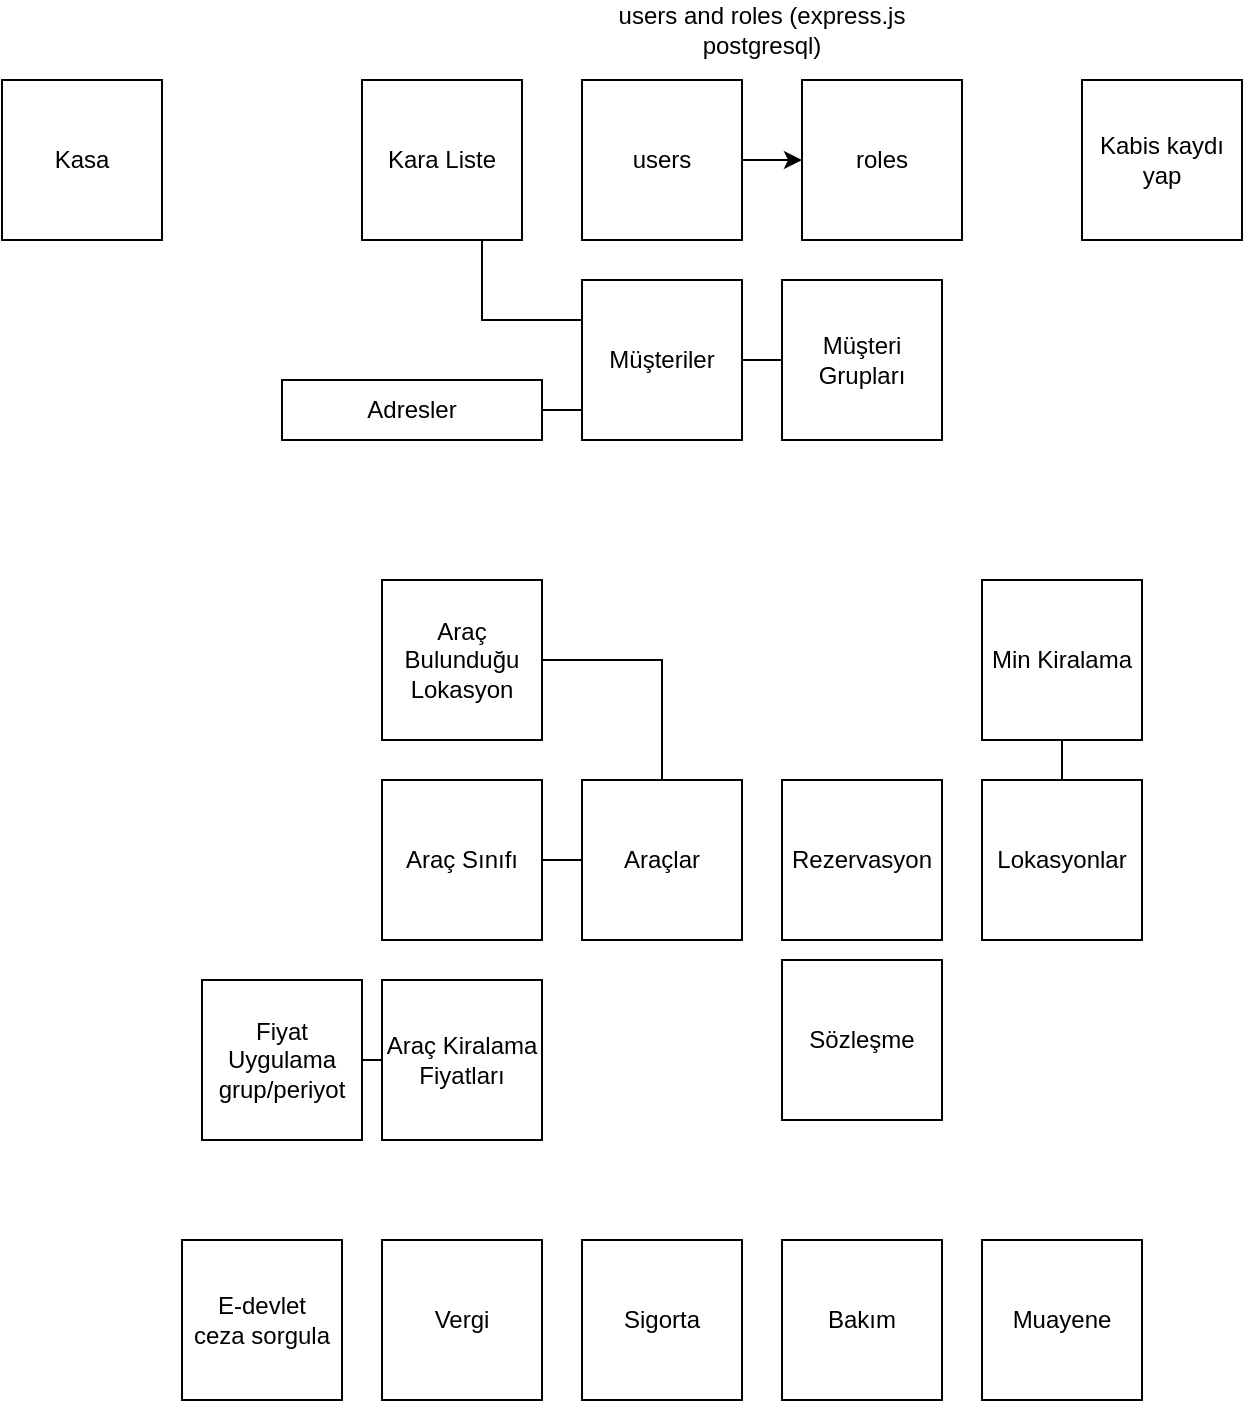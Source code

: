 <mxfile version="20.4.0" type="github">
  <diagram id="YOEuGwWkoxJejdRQ235l" name="Page-1">
    <mxGraphModel dx="1426" dy="769" grid="1" gridSize="10" guides="1" tooltips="1" connect="1" arrows="1" fold="1" page="1" pageScale="1" pageWidth="850" pageHeight="1100" math="0" shadow="0">
      <root>
        <mxCell id="0" />
        <mxCell id="1" parent="0" />
        <mxCell id="Tr4u-V8fKp2Gr-Ip-9MK-5" style="edgeStyle=orthogonalEdgeStyle;rounded=0;orthogonalLoop=1;jettySize=auto;html=1;exitX=1;exitY=0.5;exitDx=0;exitDy=0;" parent="1" source="Tr4u-V8fKp2Gr-Ip-9MK-1" target="Tr4u-V8fKp2Gr-Ip-9MK-3" edge="1">
          <mxGeometry relative="1" as="geometry" />
        </mxCell>
        <mxCell id="Tr4u-V8fKp2Gr-Ip-9MK-1" value="users" style="whiteSpace=wrap;html=1;aspect=fixed;" parent="1" vertex="1">
          <mxGeometry x="330" y="40" width="80" height="80" as="geometry" />
        </mxCell>
        <mxCell id="Tr4u-V8fKp2Gr-Ip-9MK-3" value="roles" style="whiteSpace=wrap;html=1;aspect=fixed;" parent="1" vertex="1">
          <mxGeometry x="440" y="40" width="80" height="80" as="geometry" />
        </mxCell>
        <mxCell id="Tr4u-V8fKp2Gr-Ip-9MK-8" value="users and roles (express.js postgresql)" style="text;html=1;strokeColor=none;fillColor=none;align=center;verticalAlign=middle;whiteSpace=wrap;rounded=0;" parent="1" vertex="1">
          <mxGeometry x="320" width="200" height="30" as="geometry" />
        </mxCell>
        <mxCell id="ODJ6U1LmXMyLJksvxZif-1" value="E-devlet&lt;br&gt;ceza sorgula" style="whiteSpace=wrap;html=1;aspect=fixed;" vertex="1" parent="1">
          <mxGeometry x="130" y="620" width="80" height="80" as="geometry" />
        </mxCell>
        <mxCell id="ODJ6U1LmXMyLJksvxZif-2" value="Kabis kaydı yap" style="whiteSpace=wrap;html=1;aspect=fixed;" vertex="1" parent="1">
          <mxGeometry x="580" y="40" width="80" height="80" as="geometry" />
        </mxCell>
        <mxCell id="ODJ6U1LmXMyLJksvxZif-3" value="Araç Bulunduğu Lokasyon" style="whiteSpace=wrap;html=1;aspect=fixed;" vertex="1" parent="1">
          <mxGeometry x="230" y="290" width="80" height="80" as="geometry" />
        </mxCell>
        <mxCell id="ODJ6U1LmXMyLJksvxZif-4" value="Rezervasyon" style="whiteSpace=wrap;html=1;aspect=fixed;" vertex="1" parent="1">
          <mxGeometry x="430" y="390" width="80" height="80" as="geometry" />
        </mxCell>
        <mxCell id="ODJ6U1LmXMyLJksvxZif-35" style="edgeStyle=orthogonalEdgeStyle;rounded=0;orthogonalLoop=1;jettySize=auto;html=1;exitX=0.5;exitY=0;exitDx=0;exitDy=0;entryX=1;entryY=0.5;entryDx=0;entryDy=0;endArrow=none;endFill=0;" edge="1" parent="1" source="ODJ6U1LmXMyLJksvxZif-5" target="ODJ6U1LmXMyLJksvxZif-3">
          <mxGeometry relative="1" as="geometry" />
        </mxCell>
        <mxCell id="ODJ6U1LmXMyLJksvxZif-5" value="Araçlar" style="whiteSpace=wrap;html=1;aspect=fixed;" vertex="1" parent="1">
          <mxGeometry x="330" y="390" width="80" height="80" as="geometry" />
        </mxCell>
        <mxCell id="ODJ6U1LmXMyLJksvxZif-30" style="edgeStyle=orthogonalEdgeStyle;rounded=0;orthogonalLoop=1;jettySize=auto;html=1;exitX=1;exitY=0.5;exitDx=0;exitDy=0;entryX=0;entryY=0.5;entryDx=0;entryDy=0;endArrow=none;endFill=0;" edge="1" parent="1" source="ODJ6U1LmXMyLJksvxZif-6" target="ODJ6U1LmXMyLJksvxZif-5">
          <mxGeometry relative="1" as="geometry" />
        </mxCell>
        <mxCell id="ODJ6U1LmXMyLJksvxZif-6" value="Araç Sınıfı" style="whiteSpace=wrap;html=1;aspect=fixed;" vertex="1" parent="1">
          <mxGeometry x="230" y="390" width="80" height="80" as="geometry" />
        </mxCell>
        <mxCell id="ODJ6U1LmXMyLJksvxZif-29" style="edgeStyle=orthogonalEdgeStyle;rounded=0;orthogonalLoop=1;jettySize=auto;html=1;exitX=0;exitY=0.5;exitDx=0;exitDy=0;entryX=1;entryY=0.5;entryDx=0;entryDy=0;endArrow=none;endFill=0;" edge="1" parent="1" source="ODJ6U1LmXMyLJksvxZif-13" target="ODJ6U1LmXMyLJksvxZif-18">
          <mxGeometry relative="1" as="geometry" />
        </mxCell>
        <mxCell id="ODJ6U1LmXMyLJksvxZif-13" value="Araç Kiralama Fiyatları" style="whiteSpace=wrap;html=1;aspect=fixed;" vertex="1" parent="1">
          <mxGeometry x="230" y="490" width="80" height="80" as="geometry" />
        </mxCell>
        <mxCell id="ODJ6U1LmXMyLJksvxZif-18" value="Fiyat Uygulama grup/periyot" style="whiteSpace=wrap;html=1;aspect=fixed;" vertex="1" parent="1">
          <mxGeometry x="140" y="490" width="80" height="80" as="geometry" />
        </mxCell>
        <mxCell id="ODJ6U1LmXMyLJksvxZif-21" value="Vergi" style="whiteSpace=wrap;html=1;aspect=fixed;" vertex="1" parent="1">
          <mxGeometry x="230" y="620" width="80" height="80" as="geometry" />
        </mxCell>
        <mxCell id="ODJ6U1LmXMyLJksvxZif-22" value="Sigorta" style="whiteSpace=wrap;html=1;aspect=fixed;" vertex="1" parent="1">
          <mxGeometry x="330" y="620" width="80" height="80" as="geometry" />
        </mxCell>
        <mxCell id="ODJ6U1LmXMyLJksvxZif-23" value="Kasa" style="whiteSpace=wrap;html=1;aspect=fixed;" vertex="1" parent="1">
          <mxGeometry x="40" y="40" width="80" height="80" as="geometry" />
        </mxCell>
        <mxCell id="ODJ6U1LmXMyLJksvxZif-24" value="Sözleşme" style="whiteSpace=wrap;html=1;aspect=fixed;" vertex="1" parent="1">
          <mxGeometry x="430" y="480" width="80" height="80" as="geometry" />
        </mxCell>
        <mxCell id="ODJ6U1LmXMyLJksvxZif-25" value="Bakım" style="whiteSpace=wrap;html=1;aspect=fixed;" vertex="1" parent="1">
          <mxGeometry x="430" y="620" width="80" height="80" as="geometry" />
        </mxCell>
        <mxCell id="ODJ6U1LmXMyLJksvxZif-27" value="Muayene" style="whiteSpace=wrap;html=1;aspect=fixed;" vertex="1" parent="1">
          <mxGeometry x="530" y="620" width="80" height="80" as="geometry" />
        </mxCell>
        <mxCell id="ODJ6U1LmXMyLJksvxZif-46" style="edgeStyle=orthogonalEdgeStyle;rounded=0;orthogonalLoop=1;jettySize=auto;html=1;exitX=1;exitY=0.5;exitDx=0;exitDy=0;entryX=0;entryY=0.5;entryDx=0;entryDy=0;endArrow=none;endFill=0;" edge="1" parent="1" source="ODJ6U1LmXMyLJksvxZif-37" target="ODJ6U1LmXMyLJksvxZif-38">
          <mxGeometry relative="1" as="geometry" />
        </mxCell>
        <mxCell id="ODJ6U1LmXMyLJksvxZif-37" value="Müşteriler" style="whiteSpace=wrap;html=1;aspect=fixed;" vertex="1" parent="1">
          <mxGeometry x="330" y="140" width="80" height="80" as="geometry" />
        </mxCell>
        <mxCell id="ODJ6U1LmXMyLJksvxZif-38" value="Müşteri Grupları" style="whiteSpace=wrap;html=1;aspect=fixed;" vertex="1" parent="1">
          <mxGeometry x="430" y="140" width="80" height="80" as="geometry" />
        </mxCell>
        <mxCell id="ODJ6U1LmXMyLJksvxZif-48" style="edgeStyle=orthogonalEdgeStyle;rounded=0;orthogonalLoop=1;jettySize=auto;html=1;exitX=0.75;exitY=1;exitDx=0;exitDy=0;entryX=0;entryY=0.25;entryDx=0;entryDy=0;endArrow=none;endFill=0;" edge="1" parent="1" source="ODJ6U1LmXMyLJksvxZif-39" target="ODJ6U1LmXMyLJksvxZif-37">
          <mxGeometry relative="1" as="geometry" />
        </mxCell>
        <mxCell id="ODJ6U1LmXMyLJksvxZif-39" value="Kara Liste" style="whiteSpace=wrap;html=1;aspect=fixed;" vertex="1" parent="1">
          <mxGeometry x="220" y="40" width="80" height="80" as="geometry" />
        </mxCell>
        <mxCell id="ODJ6U1LmXMyLJksvxZif-42" style="edgeStyle=orthogonalEdgeStyle;rounded=0;orthogonalLoop=1;jettySize=auto;html=1;exitX=0.5;exitY=0;exitDx=0;exitDy=0;entryX=0.5;entryY=1;entryDx=0;entryDy=0;endArrow=none;endFill=0;" edge="1" parent="1" source="ODJ6U1LmXMyLJksvxZif-40" target="ODJ6U1LmXMyLJksvxZif-41">
          <mxGeometry relative="1" as="geometry" />
        </mxCell>
        <mxCell id="ODJ6U1LmXMyLJksvxZif-40" value="Lokasyonlar" style="whiteSpace=wrap;html=1;aspect=fixed;" vertex="1" parent="1">
          <mxGeometry x="530" y="390" width="80" height="80" as="geometry" />
        </mxCell>
        <mxCell id="ODJ6U1LmXMyLJksvxZif-41" value="Min Kiralama" style="whiteSpace=wrap;html=1;aspect=fixed;" vertex="1" parent="1">
          <mxGeometry x="530" y="290" width="80" height="80" as="geometry" />
        </mxCell>
        <mxCell id="ODJ6U1LmXMyLJksvxZif-47" style="edgeStyle=orthogonalEdgeStyle;rounded=0;orthogonalLoop=1;jettySize=auto;html=1;exitX=1;exitY=0.5;exitDx=0;exitDy=0;entryX=0;entryY=0.75;entryDx=0;entryDy=0;endArrow=none;endFill=0;" edge="1" parent="1" source="ODJ6U1LmXMyLJksvxZif-44" target="ODJ6U1LmXMyLJksvxZif-37">
          <mxGeometry relative="1" as="geometry" />
        </mxCell>
        <mxCell id="ODJ6U1LmXMyLJksvxZif-44" value="Adresler" style="rounded=0;whiteSpace=wrap;html=1;" vertex="1" parent="1">
          <mxGeometry x="180" y="190" width="130" height="30" as="geometry" />
        </mxCell>
      </root>
    </mxGraphModel>
  </diagram>
</mxfile>
